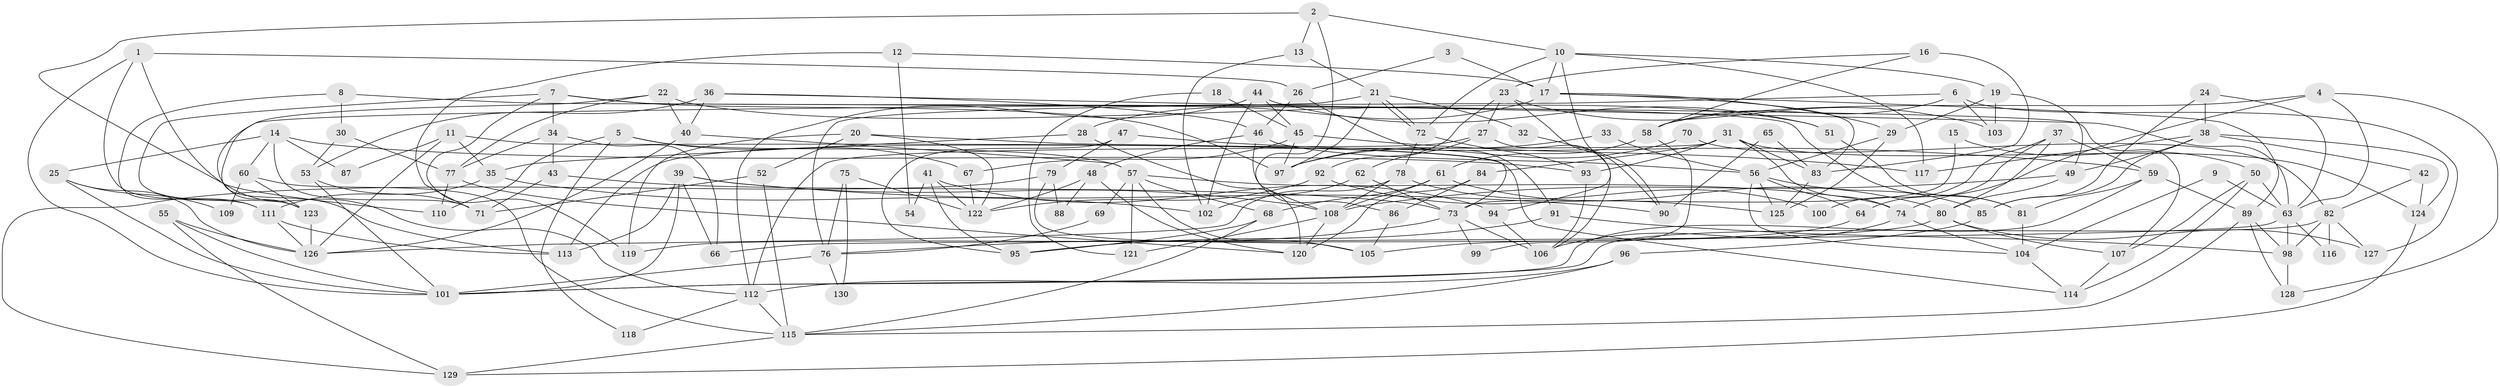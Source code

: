 // coarse degree distribution, {15: 0.02564102564102564, 11: 0.15384615384615385, 2: 0.1282051282051282, 8: 0.07692307692307693, 7: 0.1794871794871795, 4: 0.02564102564102564, 6: 0.05128205128205128, 13: 0.05128205128205128, 5: 0.10256410256410256, 10: 0.10256410256410256, 9: 0.05128205128205128, 3: 0.02564102564102564, 1: 0.02564102564102564}
// Generated by graph-tools (version 1.1) at 2025/18/03/04/25 18:18:57]
// undirected, 130 vertices, 260 edges
graph export_dot {
graph [start="1"]
  node [color=gray90,style=filled];
  1;
  2;
  3;
  4;
  5;
  6;
  7;
  8;
  9;
  10;
  11;
  12;
  13;
  14;
  15;
  16;
  17;
  18;
  19;
  20;
  21;
  22;
  23;
  24;
  25;
  26;
  27;
  28;
  29;
  30;
  31;
  32;
  33;
  34;
  35;
  36;
  37;
  38;
  39;
  40;
  41;
  42;
  43;
  44;
  45;
  46;
  47;
  48;
  49;
  50;
  51;
  52;
  53;
  54;
  55;
  56;
  57;
  58;
  59;
  60;
  61;
  62;
  63;
  64;
  65;
  66;
  67;
  68;
  69;
  70;
  71;
  72;
  73;
  74;
  75;
  76;
  77;
  78;
  79;
  80;
  81;
  82;
  83;
  84;
  85;
  86;
  87;
  88;
  89;
  90;
  91;
  92;
  93;
  94;
  95;
  96;
  97;
  98;
  99;
  100;
  101;
  102;
  103;
  104;
  105;
  106;
  107;
  108;
  109;
  110;
  111;
  112;
  113;
  114;
  115;
  116;
  117;
  118;
  119;
  120;
  121;
  122;
  123;
  124;
  125;
  126;
  127;
  128;
  129;
  130;
  1 -- 112;
  1 -- 111;
  1 -- 26;
  1 -- 101;
  2 -- 108;
  2 -- 110;
  2 -- 10;
  2 -- 13;
  3 -- 17;
  3 -- 26;
  4 -- 74;
  4 -- 63;
  4 -- 58;
  4 -- 128;
  5 -- 67;
  5 -- 57;
  5 -- 110;
  5 -- 118;
  6 -- 58;
  6 -- 127;
  6 -- 103;
  6 -- 123;
  7 -- 97;
  7 -- 123;
  7 -- 34;
  7 -- 81;
  7 -- 119;
  8 -- 111;
  8 -- 107;
  8 -- 30;
  9 -- 63;
  9 -- 104;
  10 -- 72;
  10 -- 17;
  10 -- 19;
  10 -- 90;
  10 -- 117;
  11 -- 114;
  11 -- 35;
  11 -- 87;
  11 -- 126;
  12 -- 17;
  12 -- 71;
  12 -- 54;
  13 -- 102;
  13 -- 21;
  14 -- 60;
  14 -- 71;
  14 -- 25;
  14 -- 87;
  14 -- 93;
  15 -- 50;
  15 -- 73;
  16 -- 23;
  16 -- 83;
  16 -- 58;
  17 -- 89;
  17 -- 28;
  17 -- 29;
  17 -- 83;
  18 -- 121;
  18 -- 45;
  19 -- 29;
  19 -- 49;
  19 -- 103;
  20 -- 73;
  20 -- 119;
  20 -- 52;
  20 -- 122;
  21 -- 72;
  21 -- 72;
  21 -- 32;
  21 -- 76;
  21 -- 97;
  22 -- 113;
  22 -- 77;
  22 -- 40;
  22 -- 51;
  23 -- 103;
  23 -- 92;
  23 -- 27;
  23 -- 94;
  24 -- 85;
  24 -- 63;
  24 -- 38;
  25 -- 101;
  25 -- 109;
  25 -- 126;
  26 -- 46;
  26 -- 91;
  27 -- 62;
  27 -- 106;
  27 -- 113;
  28 -- 120;
  28 -- 35;
  29 -- 125;
  29 -- 56;
  30 -- 53;
  30 -- 77;
  31 -- 93;
  31 -- 84;
  31 -- 74;
  31 -- 83;
  31 -- 112;
  31 -- 124;
  32 -- 90;
  33 -- 97;
  33 -- 56;
  34 -- 66;
  34 -- 43;
  34 -- 77;
  35 -- 111;
  35 -- 102;
  36 -- 46;
  36 -- 40;
  36 -- 53;
  36 -- 63;
  37 -- 80;
  37 -- 59;
  37 -- 64;
  37 -- 100;
  38 -- 124;
  38 -- 42;
  38 -- 49;
  38 -- 85;
  38 -- 117;
  39 -- 108;
  39 -- 101;
  39 -- 66;
  39 -- 90;
  39 -- 113;
  40 -- 126;
  40 -- 57;
  41 -- 94;
  41 -- 95;
  41 -- 54;
  41 -- 122;
  42 -- 82;
  42 -- 124;
  43 -- 73;
  43 -- 71;
  44 -- 51;
  44 -- 112;
  44 -- 45;
  44 -- 102;
  45 -- 117;
  45 -- 67;
  45 -- 97;
  46 -- 48;
  46 -- 56;
  46 -- 86;
  47 -- 79;
  47 -- 59;
  47 -- 95;
  48 -- 122;
  48 -- 120;
  48 -- 88;
  49 -- 80;
  49 -- 108;
  50 -- 63;
  50 -- 114;
  50 -- 107;
  51 -- 81;
  52 -- 71;
  52 -- 115;
  53 -- 101;
  53 -- 71;
  55 -- 129;
  55 -- 126;
  55 -- 101;
  56 -- 85;
  56 -- 64;
  56 -- 104;
  56 -- 125;
  57 -- 74;
  57 -- 68;
  57 -- 69;
  57 -- 105;
  57 -- 121;
  58 -- 61;
  58 -- 99;
  59 -- 101;
  59 -- 89;
  59 -- 81;
  60 -- 123;
  60 -- 115;
  60 -- 109;
  61 -- 108;
  61 -- 68;
  61 -- 80;
  62 -- 73;
  62 -- 102;
  63 -- 98;
  63 -- 66;
  63 -- 116;
  64 -- 105;
  65 -- 90;
  65 -- 83;
  67 -- 122;
  68 -- 95;
  68 -- 115;
  69 -- 76;
  70 -- 82;
  70 -- 97;
  72 -- 93;
  72 -- 78;
  73 -- 76;
  73 -- 106;
  73 -- 99;
  74 -- 104;
  74 -- 106;
  75 -- 76;
  75 -- 122;
  75 -- 130;
  76 -- 101;
  76 -- 130;
  77 -- 110;
  77 -- 120;
  78 -- 126;
  78 -- 100;
  78 -- 108;
  79 -- 129;
  79 -- 105;
  79 -- 88;
  80 -- 107;
  80 -- 119;
  80 -- 127;
  81 -- 104;
  82 -- 101;
  82 -- 98;
  82 -- 116;
  82 -- 127;
  83 -- 125;
  84 -- 120;
  84 -- 86;
  85 -- 96;
  86 -- 105;
  89 -- 128;
  89 -- 115;
  89 -- 98;
  91 -- 95;
  91 -- 98;
  92 -- 125;
  92 -- 122;
  93 -- 106;
  94 -- 106;
  96 -- 115;
  96 -- 112;
  98 -- 128;
  104 -- 114;
  107 -- 114;
  108 -- 120;
  108 -- 121;
  111 -- 126;
  111 -- 113;
  112 -- 115;
  112 -- 118;
  115 -- 129;
  123 -- 126;
  124 -- 129;
}
